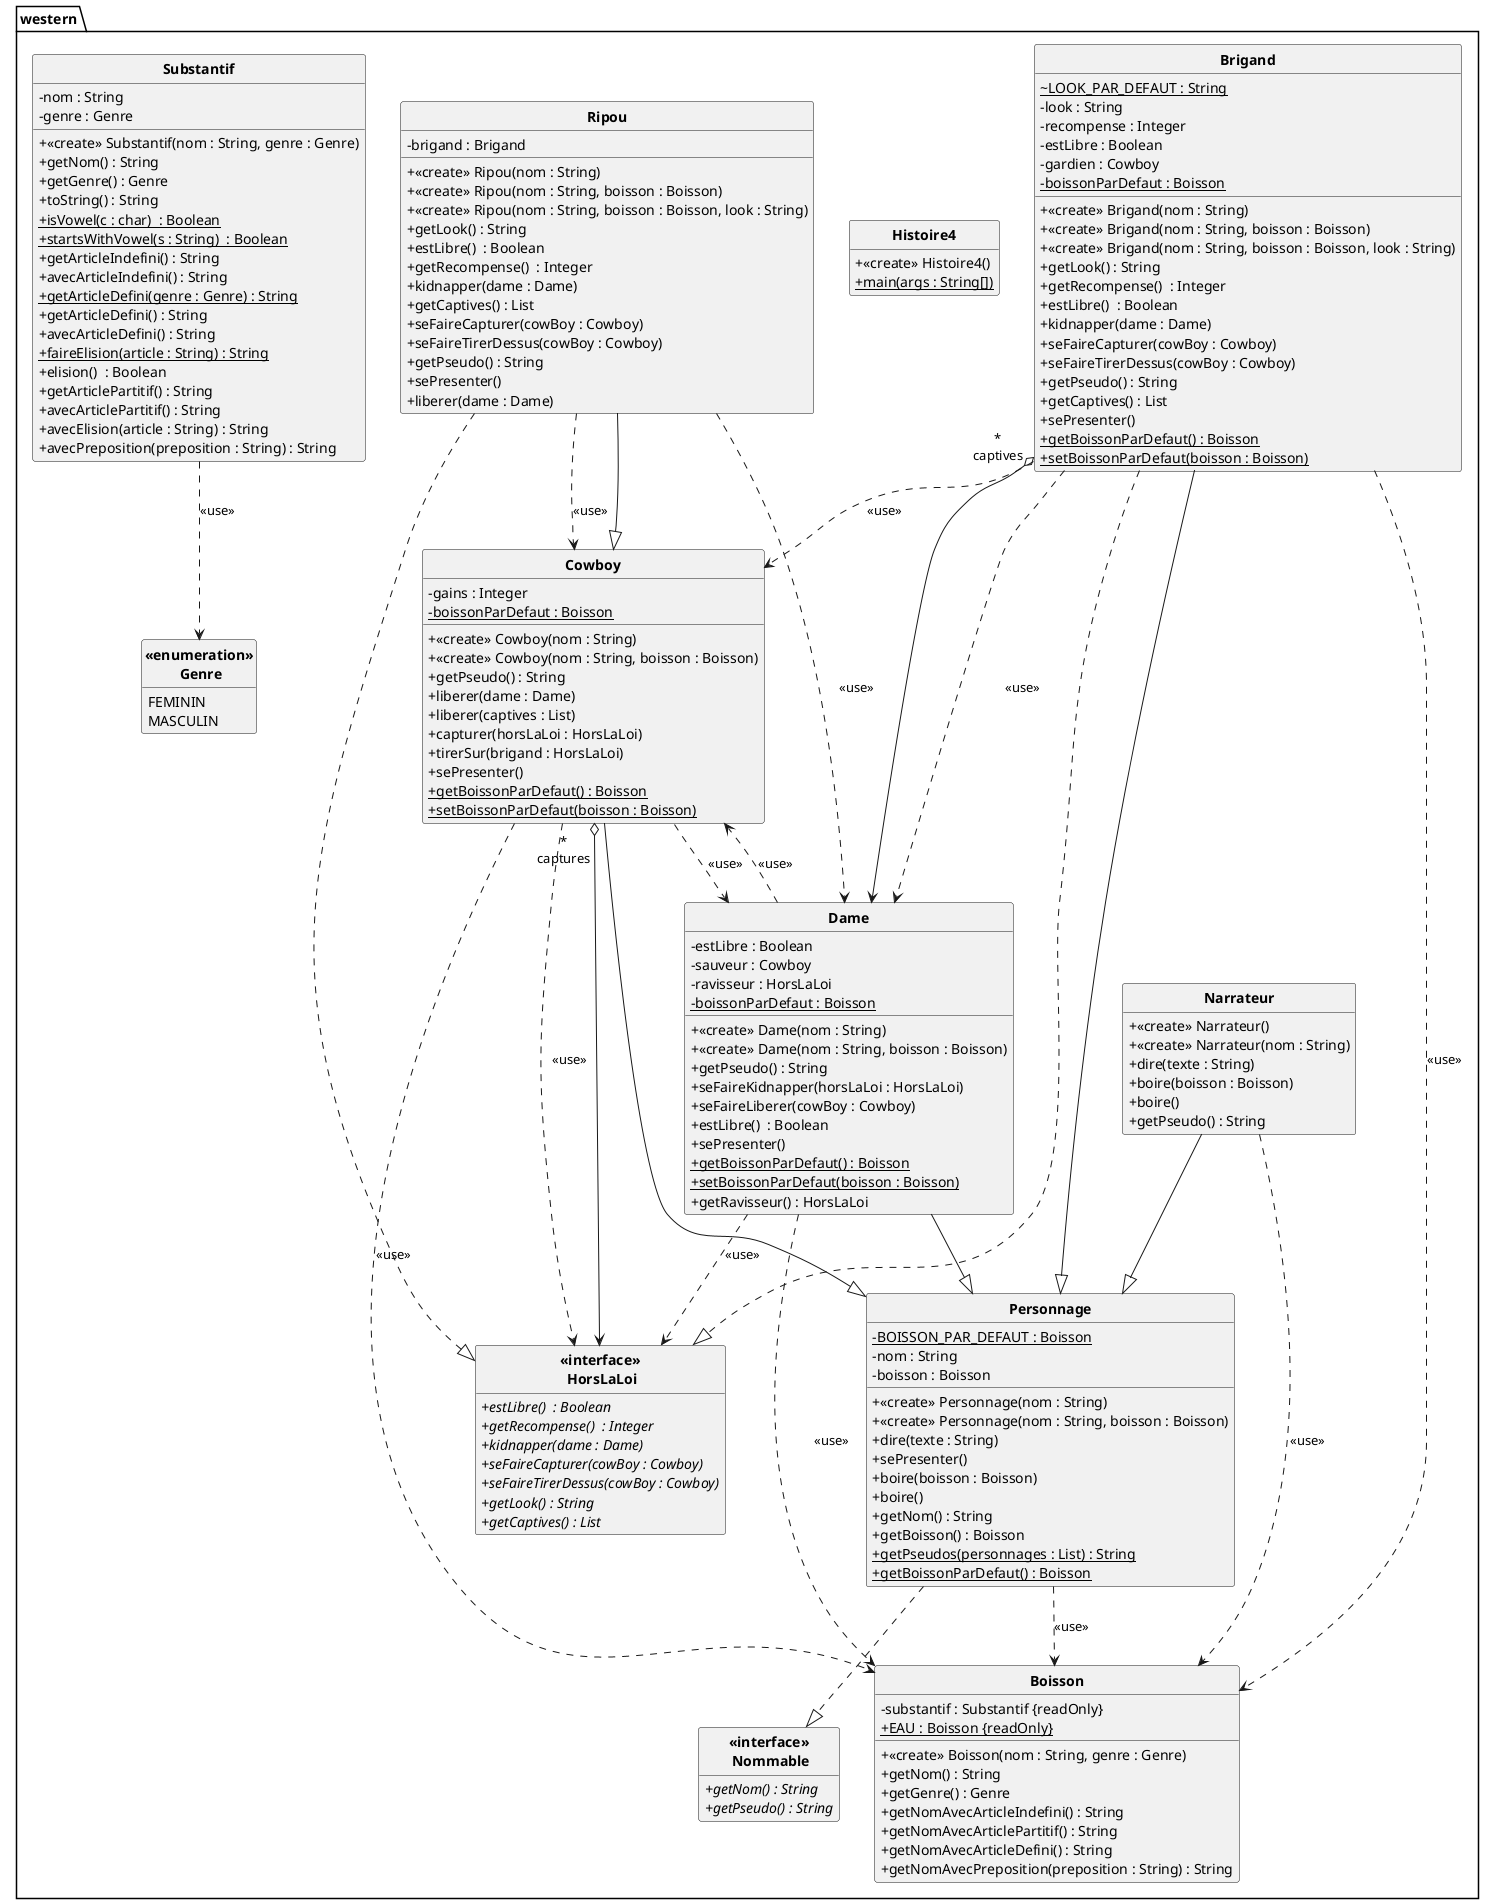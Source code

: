 @startuml

skinparam style strictuml
skinparam classAttributeIconSize 0
skinparam classFontStyle Bold
hide empty members

Package "western" {
class Boisson
{
- substantif : Substantif {readOnly}
+ EAU : Boisson {static} {readOnly}
+ <<create>> Boisson(nom : String, genre : Genre) 
+ getNom() : String
+ getGenre() : Genre
+ getNomAvecArticleIndefini() : String
+ getNomAvecArticlePartitif() : String
+ getNomAvecArticleDefini() : String
+ getNomAvecPreposition(preposition : String) : String
}

class Brigand
{
~ LOOK_PAR_DEFAUT : String {static}
- look : String
- recompense : Integer
- estLibre : Boolean
- gardien : Cowboy
- boissonParDefaut : Boisson {static}
+ <<create>> Brigand(nom : String) 
+ <<create>> Brigand(nom : String, boisson : Boisson) 
+ <<create>> Brigand(nom : String, boisson : Boisson, look : String) 
+ getLook() : String
+ getRecompense()  : Integer
+ estLibre()  : Boolean
+ kidnapper(dame : Dame) 
+ seFaireCapturer(cowBoy : Cowboy) 
+ seFaireTirerDessus(cowBoy : Cowboy) 
+ getPseudo() : String
+ getCaptives() : List
+ sePresenter() 
+ {static} getBoissonParDefaut() : Boisson
+ {static} setBoissonParDefaut(boisson : Boisson) 
}

class Cowboy
{
- gains : Integer
- boissonParDefaut : Boisson {static}
+ <<create>> Cowboy(nom : String) 
+ <<create>> Cowboy(nom : String, boisson : Boisson) 
+ getPseudo() : String
+ liberer(dame : Dame) 
+ liberer(captives : List) 
+ capturer(horsLaLoi : HorsLaLoi) 
+ tirerSur(brigand : HorsLaLoi) 
+ sePresenter() 
+ {static} getBoissonParDefaut() : Boisson
+ {static} setBoissonParDefaut(boisson : Boisson) 
}

class Dame
{
- estLibre : Boolean
- sauveur : Cowboy
- ravisseur : HorsLaLoi
- boissonParDefaut : Boisson {static}
+ <<create>> Dame(nom : String) 
+ <<create>> Dame(nom : String, boisson : Boisson) 
+ getPseudo() : String
+ seFaireKidnapper(horsLaLoi : HorsLaLoi) 
+ seFaireLiberer(cowBoy : Cowboy) 
+ estLibre()  : Boolean
+ sePresenter() 
+ {static} getBoissonParDefaut() : Boisson
+ {static} setBoissonParDefaut(boisson : Boisson) 
+ getRavisseur() : HorsLaLoi
}

class Histoire4
{
+ <<create>> Histoire4() 
+ {static} main(args : String[]) 
}

class Narrateur
{
+ <<create>> Narrateur() 
+ <<create>> Narrateur(nom : String) 
+ dire(texte : String) 
+ boire(boisson : Boisson) 
+ boire() 
+ getPseudo() : String
}

class Personnage
{
- BOISSON_PAR_DEFAUT : Boisson {static}
- nom : String
- boisson : Boisson
+ <<create>> Personnage(nom : String) 
+ <<create>> Personnage(nom : String, boisson : Boisson) 
+ dire(texte : String) 
+ sePresenter() 
+ boire(boisson : Boisson) 
+ boire() 
+ getNom() : String
+ getBoisson() : Boisson
+ {static} getPseudos(personnages : List) : String
+ {static} getBoissonParDefaut() : Boisson
}

class Ripou
{
- brigand : Brigand
+ <<create>> Ripou(nom : String) 
+ <<create>> Ripou(nom : String, boisson : Boisson) 
+ <<create>> Ripou(nom : String, boisson : Boisson, look : String) 
+ getLook() : String
+ estLibre()  : Boolean
+ getRecompense()  : Integer
+ kidnapper(dame : Dame) 
+ getCaptives() : List
+ seFaireCapturer(cowBoy : Cowboy) 
+ seFaireTirerDessus(cowBoy : Cowboy) 
+ getPseudo() : String
+ sePresenter() 
+ liberer(dame : Dame) 
}

class Substantif
{
- nom : String
- genre : Genre
+ <<create>> Substantif(nom : String, genre : Genre) 
+ getNom() : String
+ getGenre() : Genre
+ toString() : String
+ {static} isVowel(c : char)  : Boolean
+ {static} startsWithVowel(s : String)  : Boolean
+ getArticleIndefini() : String
+ avecArticleIndefini() : String
+ {static} getArticleDefini(genre : Genre) : String
+ getArticleDefini() : String
+ avecArticleDefini() : String
+ {static} faireElision(article : String) : String
+ elision()  : Boolean
+ getArticlePartitif() : String
+ avecArticlePartitif() : String
+ avecElision(article : String) : String
+ avecPreposition(preposition : String) : String
}

class "<<interface>>\n HorsLaLoi" as HorsLaLoi
{
+ {abstract} estLibre()  : Boolean
+ {abstract} getRecompense()  : Integer
+ {abstract} kidnapper(dame : Dame) 
+ {abstract} seFaireCapturer(cowBoy : Cowboy) 
+ {abstract} seFaireTirerDessus(cowBoy : Cowboy) 
+ {abstract} getLook() : String
+ {abstract} getCaptives() : List

}

class "<<interface>>\n Nommable" as Nommable
{
+ {abstract} getNom() : String
+ {abstract} getPseudo() : String

}

class "<<enumeration>>\n Genre" as Genre
{
FEMININ
MASCULIN
}


Brigand --|> Personnage
Brigand ..|> HorsLaLoi
Brigand " * \n captives " o--> Dame
Brigand ..> Dame : <<use>> 
Brigand ..> Cowboy : <<use>> 
Brigand ..> Boisson : <<use>> 

Cowboy --|> Personnage
Cowboy " * \n captures " o--> HorsLaLoi
Cowboy ..> Dame : <<use>> 
Cowboy ..> HorsLaLoi : <<use>> 
Cowboy ..> Boisson : <<use>> 

Dame --|> Personnage
Dame ..> HorsLaLoi : <<use>> 
Dame ..> Cowboy : <<use>> 
Dame ..> Boisson : <<use>> 


Narrateur --|> Personnage
Narrateur ..> Boisson : <<use>> 

Personnage ..|> Nommable
Personnage ..> Boisson : <<use>> 

Ripou --|> Cowboy
Ripou ..|> HorsLaLoi
Ripou ..> Dame : <<use>> 
Ripou ..> Cowboy : <<use>> 

Substantif ..> Genre : <<use>> 

}

@enduml


